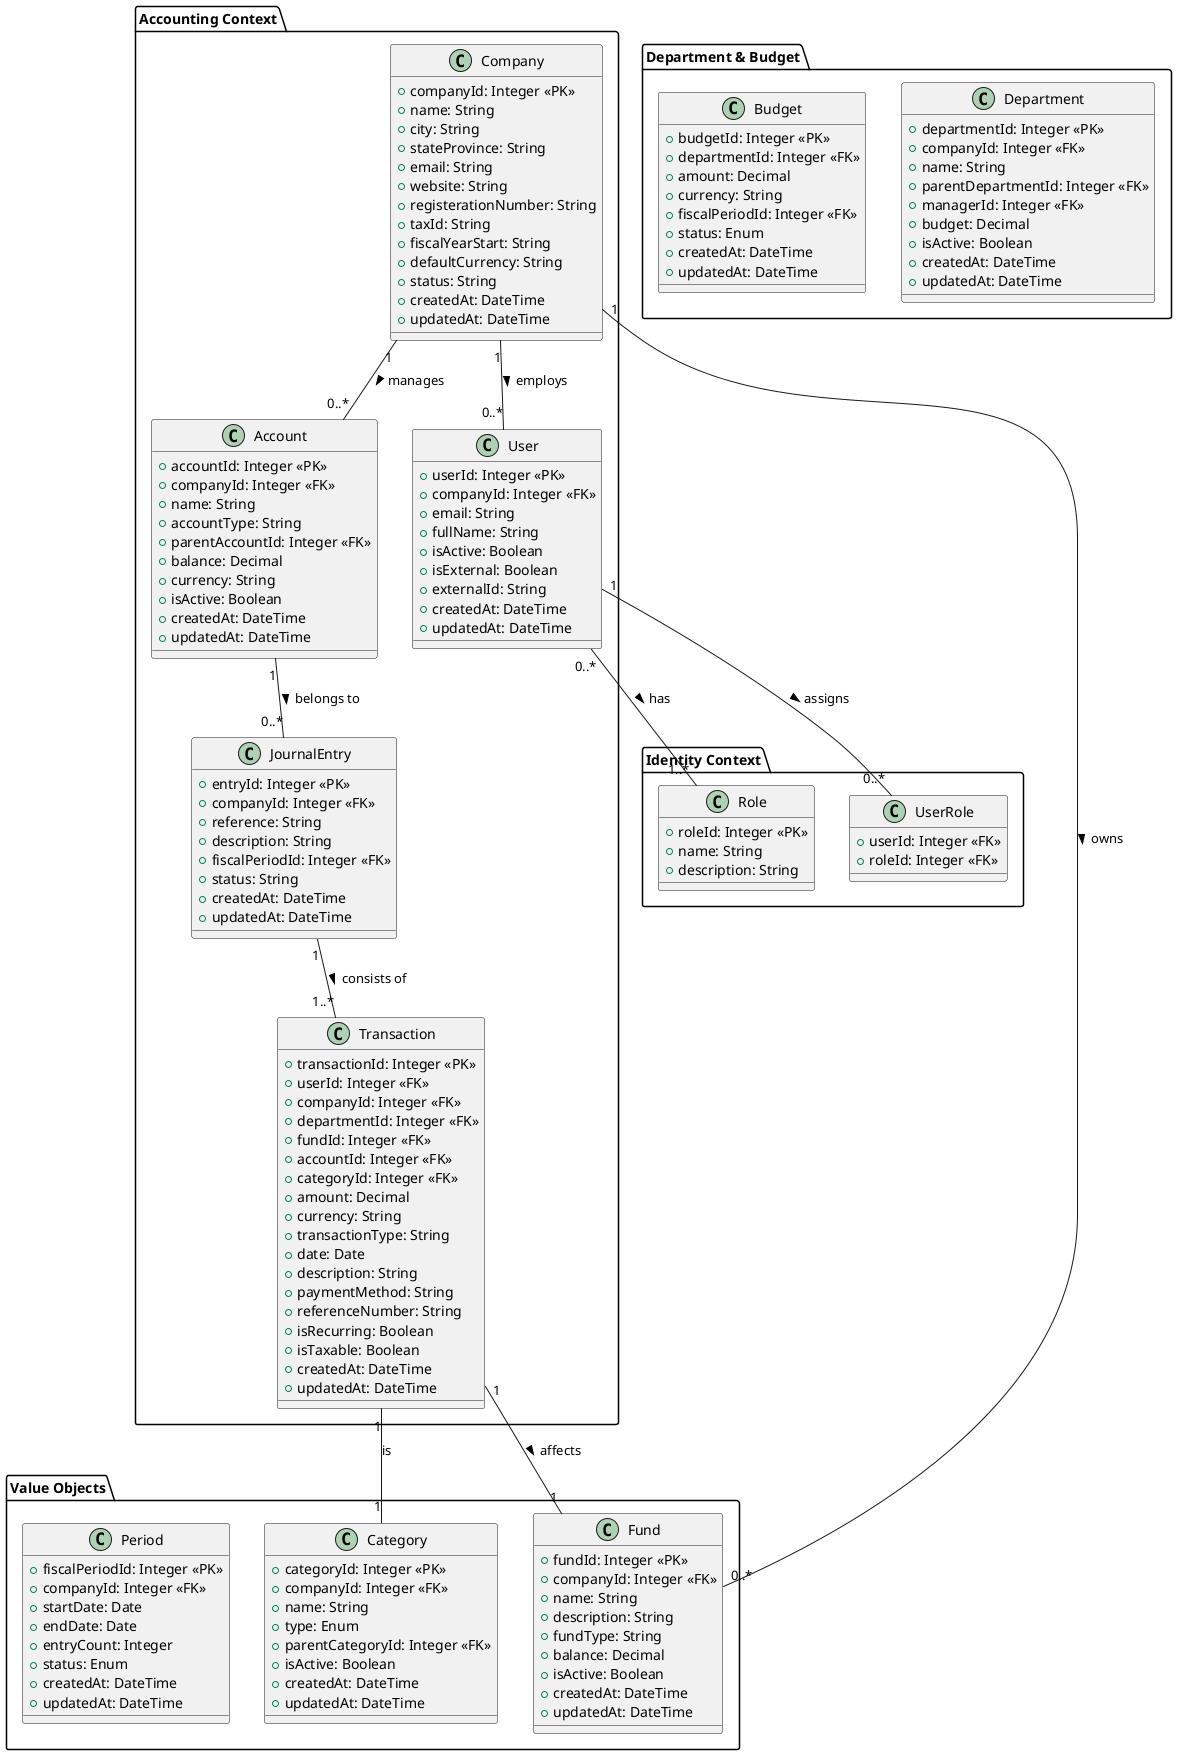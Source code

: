 @startuml
!define RECTANGLE class

package "Accounting Context" {
  RECTANGLE Company {
    +companyId: Integer <<PK>>
    +name: String
    +city: String
    +stateProvince: String
    +email: String
    +website: String
    +registerationNumber: String
    +taxId: String
    +fiscalYearStart: String
    +defaultCurrency: String
    +status: String
    +createdAt: DateTime
    +updatedAt: DateTime
  }
  RECTANGLE User {
    +userId: Integer <<PK>>
    +companyId: Integer <<FK>>
    +email: String
    +fullName: String
    +isActive: Boolean
    +isExternal: Boolean
    +externalId: String
    +createdAt: DateTime
    +updatedAt: DateTime
  }
  RECTANGLE Account {
    +accountId: Integer <<PK>>
    +companyId: Integer <<FK>>
    +name: String
    +accountType: String
    +parentAccountId: Integer <<FK>>
    +balance: Decimal
    +currency: String
    +isActive: Boolean
    +createdAt: DateTime
    +updatedAt: DateTime
  }
  RECTANGLE JournalEntry {
    +entryId: Integer <<PK>>
    +companyId: Integer <<FK>>
    +reference: String
    +description: String
    +fiscalPeriodId: Integer <<FK>>
    +status: String
    +createdAt: DateTime
    +updatedAt: DateTime
  }
  RECTANGLE Transaction {
    +transactionId: Integer <<PK>>
    +userId: Integer <<FK>>
    +companyId: Integer <<FK>>
    +departmentId: Integer <<FK>>
    +fundId: Integer <<FK>>
    +accountId: Integer <<FK>>
    +categoryId: Integer <<FK>>
    +amount: Decimal
    +currency: String
    +transactionType: String
    +date: Date
    +description: String
    +paymentMethod: String
    +referenceNumber: String
    +isRecurring: Boolean
    +isTaxable: Boolean
    +createdAt: DateTime
    +updatedAt: DateTime
  }
}

package "Value Objects" {
  RECTANGLE Category {
    +categoryId: Integer <<PK>>
    +companyId: Integer <<FK>>
    +name: String
    +type: Enum
    +parentCategoryId: Integer <<FK>>
    +isActive: Boolean
    +createdAt: DateTime
    +updatedAt: DateTime
  }
  RECTANGLE Fund {
    +fundId: Integer <<PK>>
    +companyId: Integer <<FK>>
    +name: String
    +description: String
    +fundType: String
    +balance: Decimal
    +isActive: Boolean
    +createdAt: DateTime
    +updatedAt: DateTime
  }
  RECTANGLE Period {
    +fiscalPeriodId: Integer <<PK>>
    +companyId: Integer <<FK>>
    +startDate: Date
    +endDate: Date
    +entryCount: Integer
    +status: Enum
    +createdAt: DateTime
    +updatedAt: DateTime
  }
}

package "Department & Budget" {
  RECTANGLE Department {
    +departmentId: Integer <<PK>>
    +companyId: Integer <<FK>>
    +name: String
    +parentDepartmentId: Integer <<FK>>
    +managerId: Integer <<FK>>
    +budget: Decimal
    +isActive: Boolean
    +createdAt: DateTime
    +updatedAt: DateTime
  }
  RECTANGLE Budget {
    +budgetId: Integer <<PK>>
    +departmentId: Integer <<FK>>
    +amount: Decimal
    +currency: String
    +fiscalPeriodId: Integer <<FK>>
    +status: Enum
    +createdAt: DateTime
    +updatedAt: DateTime
  }
}

package "Identity Context" {
  RECTANGLE Role {
    +roleId: Integer <<PK>>
    +name: String
    +description: String
  }
  RECTANGLE UserRole {
    +userId: Integer <<FK>>
    +roleId: Integer <<FK>>
  }
}

' 聚合间关系
Company "1" -- "0..*" Account : manages >
Company "1" -- "0..*" User : employs >
Account "1" -- "0..*" JournalEntry : belongs to >
JournalEntry "1" -- "1..*" Transaction : consists of >
Transaction "1" -- "1" Category : is
Company "1" -- "0..*" Fund : owns >
Transaction "1" -- "1" Fund : affects >
User "0..*" -- "1..*" Role : has >
User "1" -- "0..*" UserRole : assigns >

@enduml
